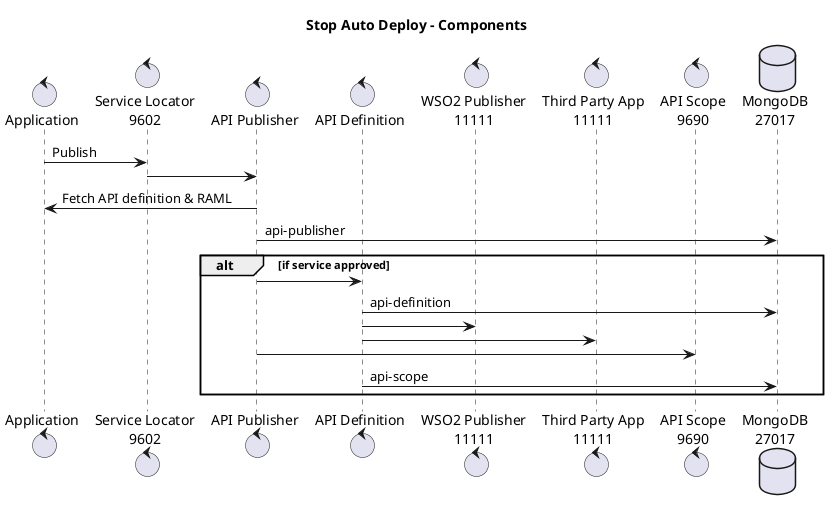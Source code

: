 @startuml

title "Stop Auto Deploy - Components"

control "Application" as App
control "Service Locator\n9602" as SL
control "API Publisher" as Pub
control "API Definition" as Def
control "WSO2 Publisher\n11111" as WSO2
control "Third Party App\n11111" as TPA
control "API Scope\n9690" as Scope
database "MongoDB\n27017" as MongoDB

App -> SL : Publish
SL -> Pub
Pub -> App : Fetch API definition & RAML
Pub -> MongoDB : api-publisher
alt if service approved
    Pub -> Def
    Def -> MongoDB : api-definition
    Def -> WSO2
    Def -> TPA
    Pub -> Scope
    Def -> MongoDB : api-scope
end
@enduml